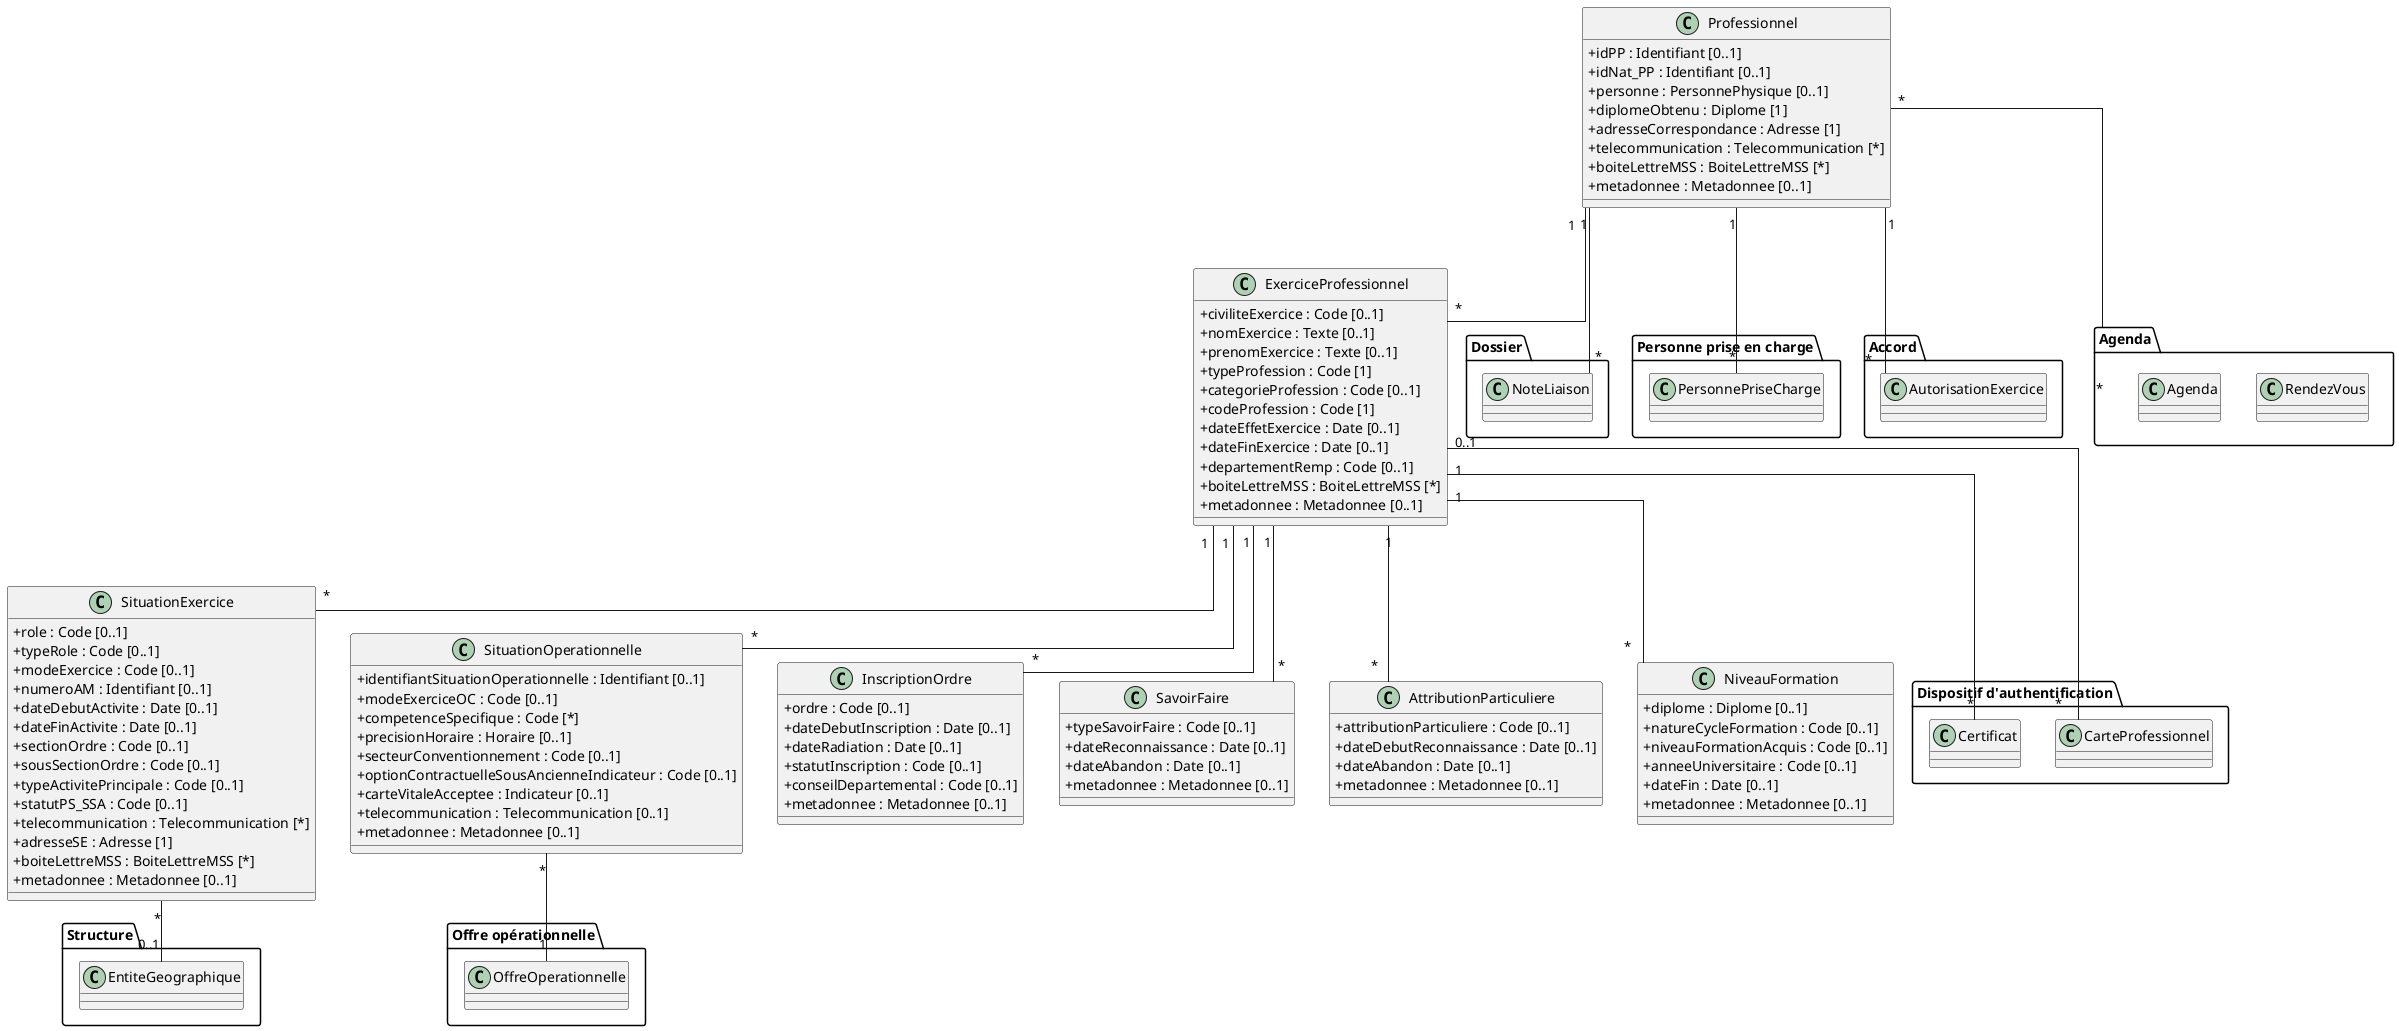 @startuml
skinparam classAttributeIconSize 0
skinparam linetype ortho

' Le diagramme n'est pas correct, il a été ajouté à titre d'exemple

' === Classes principales ===
class Professionnel {
  +idPP : Identifiant [0..1]
  +idNat_PP : Identifiant [0..1]
  +personne : PersonnePhysique [0..1]
  +diplomeObtenu : Diplome [1]
  +adresseCorrespondance : Adresse [1]
  +telecommunication : Telecommunication [*]
  +boiteLettreMSS : BoiteLettreMSS [*]
  +metadonnee : Metadonnee [0..1]
}

class ExerciceProfessionnel {
  +civiliteExercice : Code [0..1]
  +nomExercice : Texte [0..1]
  +prenomExercice : Texte [0..1]
  +typeProfession : Code [1]
  +categorieProfession : Code [0..1]
  +codeProfession : Code [1]
  +dateEffetExercice : Date [0..1]
  +dateFinExercice : Date [0..1]
  +departementRemp : Code [0..1]
  +boiteLettreMSS : BoiteLettreMSS [*]
  +metadonnee : Metadonnee [0..1]
}

class SituationExercice {
  +role : Code [0..1]
  +typeRole : Code [0..1]
  +modeExercice : Code [0..1]
  +numeroAM : Identifiant [0..1]
  +dateDebutActivite : Date [0..1]
  +dateFinActivite : Date [0..1]
  +sectionOrdre : Code [0..1]
  +sousSectionOrdre : Code [0..1]
  +typeActivitePrincipale : Code [0..1]
  +statutPS_SSA : Code [0..1]
  +telecommunication : Telecommunication [*]
  +adresseSE : Adresse [1]
  +boiteLettreMSS : BoiteLettreMSS [*]
  +metadonnee : Metadonnee [0..1]
}

class SituationOperationnelle {
  +identifiantSituationOperationnelle : Identifiant [0..1]
  +modeExerciceOC : Code [0..1]
  +competenceSpecifique : Code [*]
  +precisionHoraire : Horaire [0..1]
  +secteurConventionnement : Code [0..1]
  +optionContractuelleSousAncienneIndicateur : Code [0..1]
  +carteVitaleAcceptee : Indicateur [0..1]
  +telecommunication : Telecommunication [0..1]
  +metadonnee : Metadonnee [0..1]
}

Package "Offre opérationnelle" {
    class OffreOperationnelle
}

Package "Dispositif d'authentification" {
    class CarteProfessionnel {}
    class Certificat {}
}

Package "Dossier" {
    class NoteLiaison
}


Package "Structure" {
    class EntiteGeographique
}

Package "Personne prise en charge" {
    class PersonnePriseCharge {}
}

Package "Accord" {
    class AutorisationExercice
}


Package "Agenda" {
    class RendezVous {}
    class Agenda {}
}

class InscriptionOrdre {
  +ordre : Code [0..1]
  +dateDebutInscription : Date [0..1]
  +dateRadiation : Date [0..1]
  +statutInscription : Code [0..1]
  +conseilDepartemental : Code [0..1]
  +metadonnee : Metadonnee [0..1]
}

class SavoirFaire {
  +typeSavoirFaire : Code [0..1]
  +dateReconnaissance : Date [0..1]
  +dateAbandon : Date [0..1]
  +metadonnee : Metadonnee [0..1]
}

class AttributionParticuliere {
  +attributionParticuliere : Code [0..1]
  +dateDebutReconnaissance : Date [0..1]
  +dateAbandon : Date [0..1]
  +metadonnee : Metadonnee [0..1]
}

class NiveauFormation {
  +diplome : Diplome [0..1]
  +natureCycleFormation : Code [0..1]
  +niveauFormationAcquis : Code [0..1]
  +anneeUniversitaire : Code [0..1]
  +dateFin : Date [0..1]
  +metadonnee : Metadonnee [0..1]
}

' === Relations ===

Professionnel "1" -- "*" ExerciceProfessionnel
Professionnel "*" -- "*" Agenda
Professionnel "1" -- "*" NoteLiaison
Professionnel "1" -- "*" AutorisationExercice
Professionnel "1" -- "*" PersonnePriseCharge

ExerciceProfessionnel "1" -- "*" InscriptionOrdre
ExerciceProfessionnel "1" -- "*" SavoirFaire
ExerciceProfessionnel "1" -- "*" AttributionParticuliere
ExerciceProfessionnel "1" -- "*" NiveauFormation


ExerciceProfessionnel "0..1" -- "*" CarteProfessionnel
ExerciceProfessionnel "1" -- "*" Certificat

ExerciceProfessionnel "1" -- "*" SituationExercice
ExerciceProfessionnel "1" -- "*" SituationOperationnelle


SituationOperationnelle "*" -- "1" OffreOperationnelle
SituationExercice "*" -- "0..1" EntiteGeographique
 

@enduml
